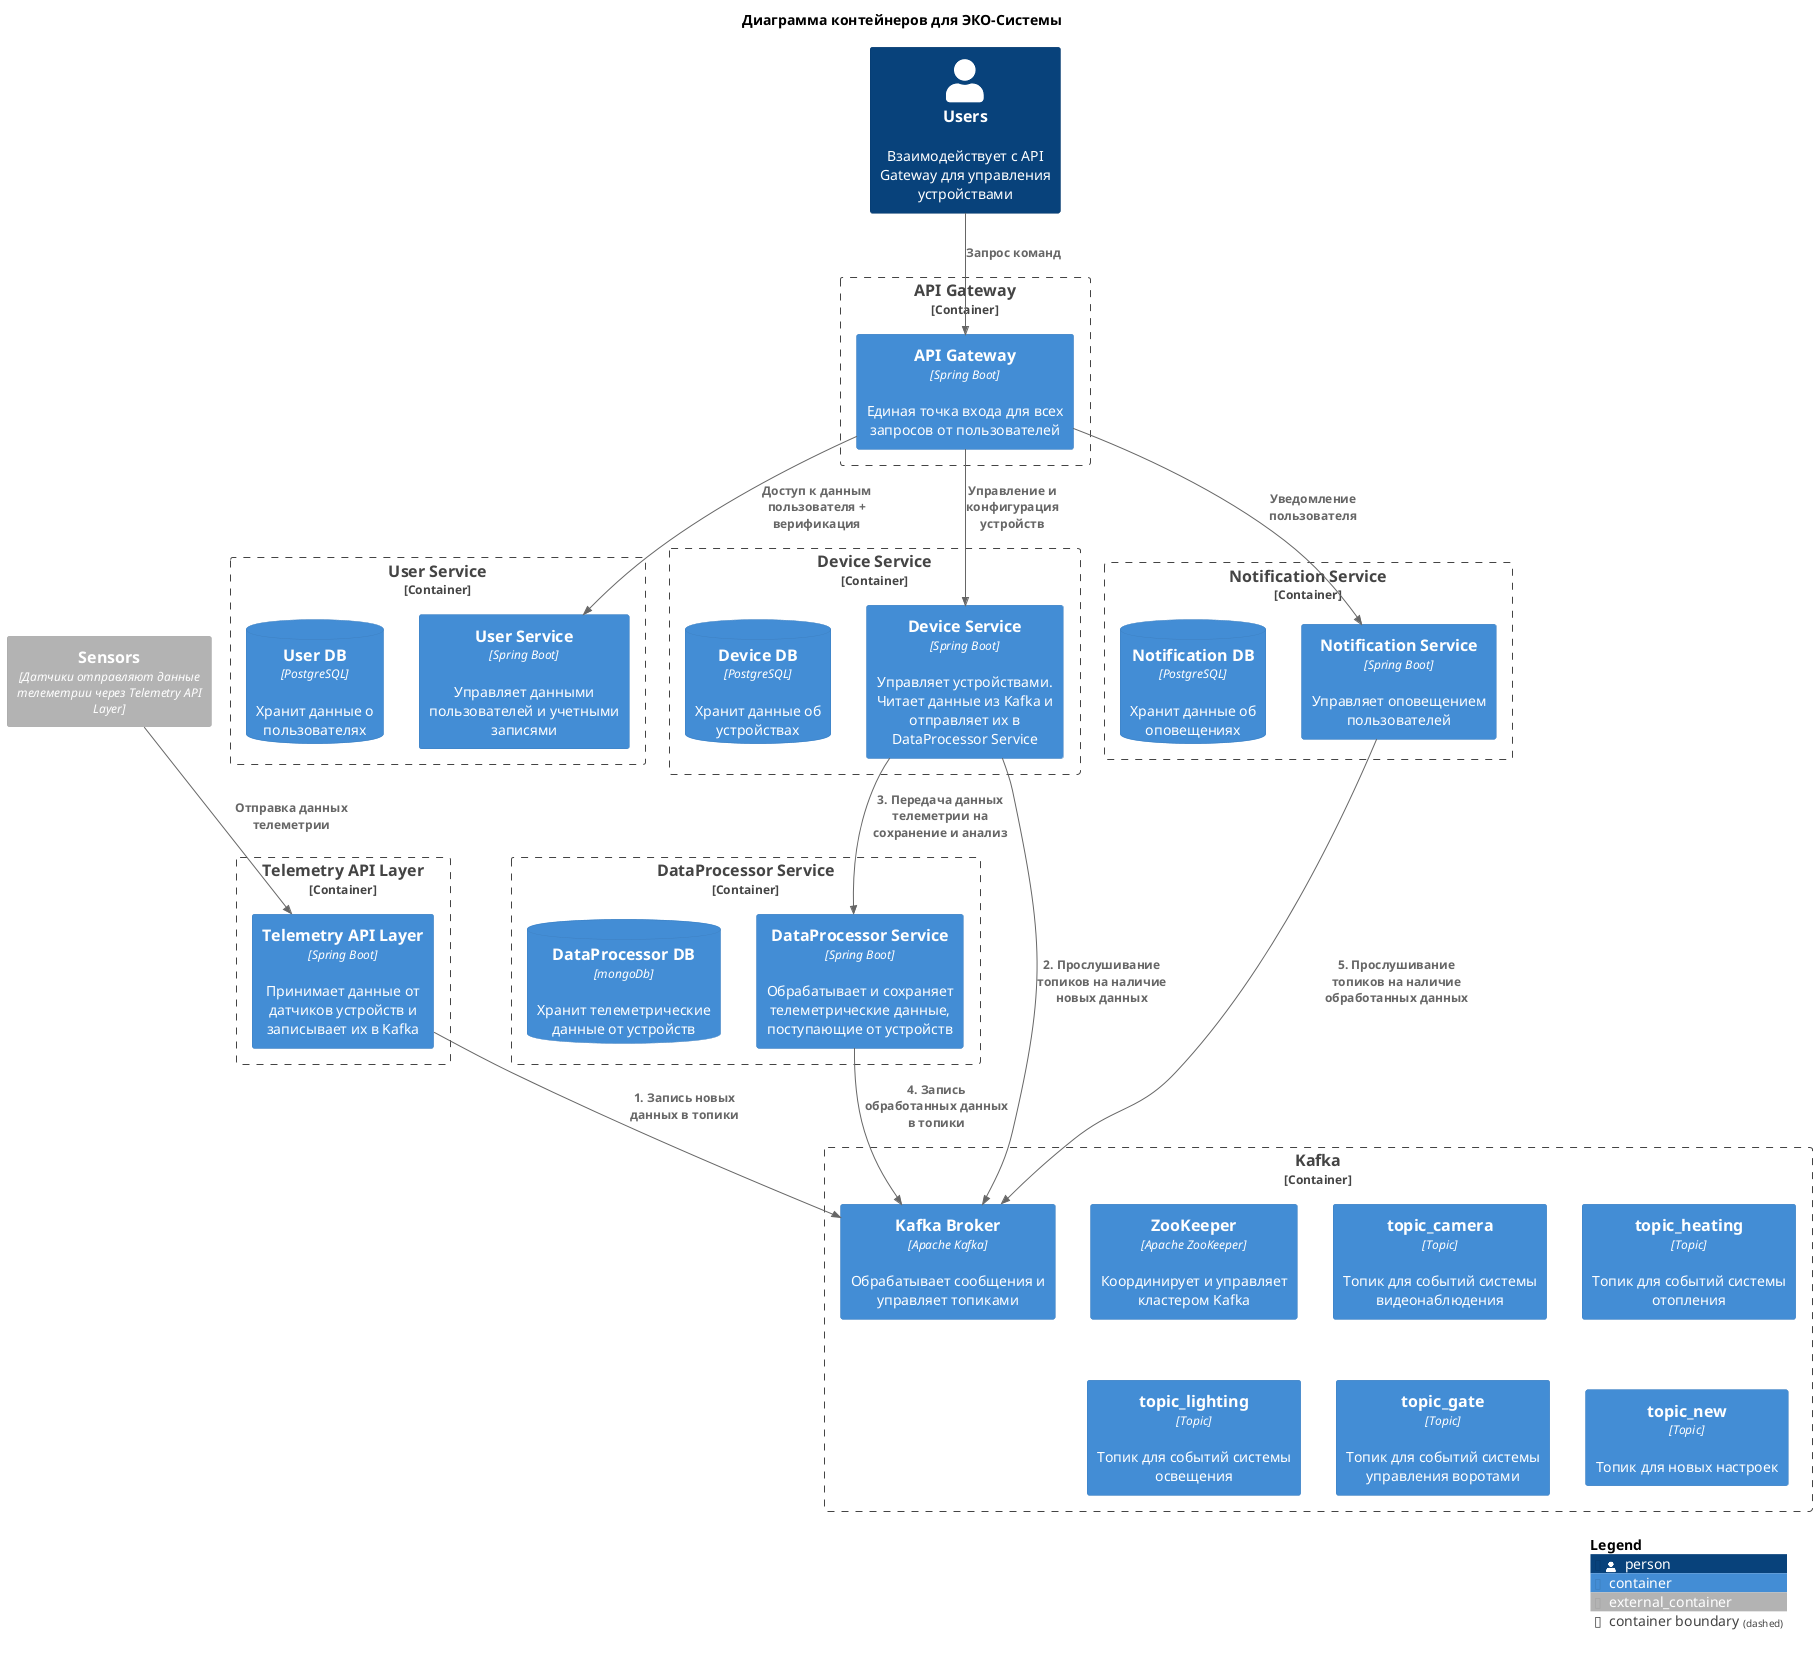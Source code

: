 @startuml
!include <C4/C4_Container>

title Диаграмма контейнеров для ЭКО-Системы

Container_Boundary(apiGatewayContainer, "API Gateway") {
    Container(apiGateway, "API Gateway", "Spring Boot", "Единая точка входа для всех запросов от пользователей")
}

Container_Boundary(telemetryApiLayerContainer, "Telemetry API Layer") {
    Container(telemetryApiLayer, "Telemetry API Layer", "Spring Boot", "Принимает данные от датчиков устройств и записывает их в Kafka")
}

Person(user, "Users", $sprite="person", "Взаимодействует с API Gateway для управления устройствами")
Container_Ext(sensor, "Sensors", "Датчики отправляют данные телеметрии через Telemetry API Layer")

Container_Boundary(userServiceContainer, "User Service") {
    Container(userService, "User Service", "Spring Boot", "Управляет данными пользователей и учетными записями")
    ContainerDb(userDb, "User DB", "PostgreSQL", "Хранит данные о пользователях")    
} 

Container_Boundary(dataServiceContainer, "DataProcessor Service") {
    Container(dataService, "DataProcessor Service", "Spring Boot", "Обрабатывает и сохраняет телеметрические данные, поступающие от устройств") 
    ContainerDb(dataDb, "DataProcessor DB", "mongoDb", "Хранит телеметрические данные от устройств")
}

Container_Boundary(deviceServiceContainer, "Device Service") {
    Container(deviceService, "Device Service", "Spring Boot", "Управляет устройствами. Читает данные из Kafka и отправляет их в DataProcessor Service")
    ContainerDb(deviceDb, "Device DB", "PostgreSQL", "Хранит данные об устройствах")
}

Container_Boundary(notificationServiceContainer, "Notification Service") {
    Container(notificationService, "Notification Service", "Spring Boot", "Управляет оповещением пользователей")
    ContainerDb(notificationDb, "Notification DB", "PostgreSQL", "Хранит данные об оповещениях")
}

Container_Boundary(kafkaContainer, "Kafka") {
    Container(kafkaBroker, "Kafka Broker", "Apache Kafka", "Обрабатывает сообщения и управляет топиками")
    Container(zookeeper, "ZooKeeper", "Apache ZooKeeper", "Координирует и управляет кластером Kafka")    
    Container(cameraTopic, "topic_camera", "Topic", "Топик для событий системы видеонаблюдения")    
    Container(heatingTopic, "topic_heating", "Topic", "Топик для событий системы отопления")
    Container(lightingTopic, "topic_lighting", "Topic", "Топик для событий системы освещения")    
    Container(gateControlTopic, "topic_gate", "Topic", "Топик для событий системы управления воротами")
    Container(newTopic, "topic_new", "Topic", "Топик для новых настроек")
}

Rel(user, apiGateway, "Запрос команд")
Rel(sensor, telemetryApiLayer, "Отправка данных телеметрии")

Rel(apiGateway, userService, "Доступ к данным пользователя + верификация")
Rel(apiGateway, deviceService, "Управление и конфигурация устройств")
Rel(apiGateway, notificationService, "Уведомление пользователя")

Rel(telemetryApiLayer, kafkaBroker, "1. Запись новых данных в топики")
Rel(deviceService, kafkaBroker, "2. Прослушивание топиков на наличие новых данных")
Rel(deviceService, dataService, "3. Передача данных телеметрии на сохранение и анализ")

Rel(dataService, kafkaBroker, "4. Запись обработанных данных в топики")
Rel(notificationService, kafkaBroker, "5. Прослушивание топиков на наличие обработанных данных")

SHOW_LEGEND()
@enduml
